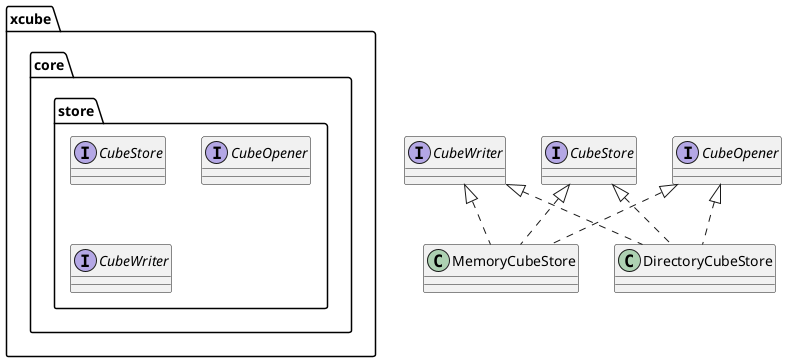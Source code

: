 @startuml

package xcube.core.store {
  interface CubeStore {
  }
  interface CubeOpener {
  }
  interface CubeWriter {
  }
}

class MemoryCubeStore implements CubeStore, CubeOpener, CubeWriter {
}

class DirectoryCubeStore implements CubeStore, CubeOpener, CubeWriter {
}

@enduml